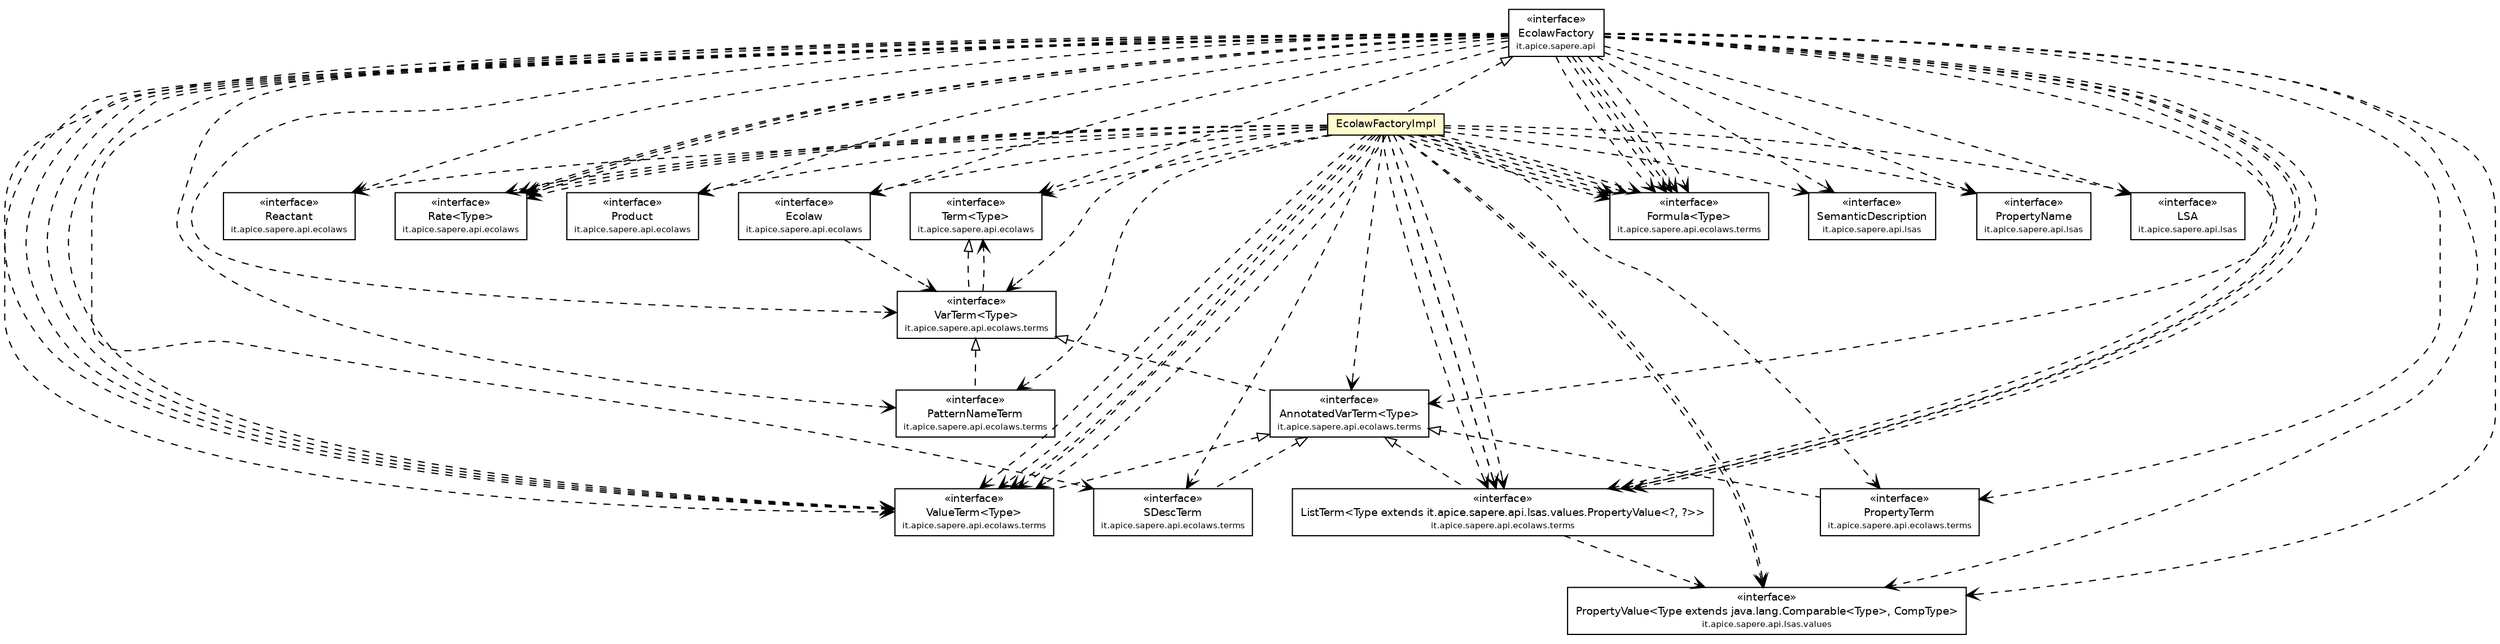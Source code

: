 #!/usr/local/bin/dot
#
# Class diagram 
# Generated by UmlGraph version 4.4 (http://www.spinellis.gr/sw/umlgraph)
#

digraph G {
	edge [fontname="Helvetica",fontsize=10,labelfontname="Helvetica",labelfontsize=10];
	node [fontname="Helvetica",fontsize=10,shape=plaintext];
	// it.apice.sapere.api.EcolawFactory
	c59799 [label=<<table border="0" cellborder="1" cellspacing="0" cellpadding="2" port="p" href="../EcolawFactory.html">
		<tr><td><table border="0" cellspacing="0" cellpadding="1">
			<tr><td> &laquo;interface&raquo; </td></tr>
			<tr><td> EcolawFactory </td></tr>
			<tr><td><font point-size="7.0"> it.apice.sapere.api </font></td></tr>
		</table></td></tr>
		</table>>, fontname="Helvetica", fontcolor="black", fontsize=9.0];
	// it.apice.sapere.api.ecolaws.Term<Type>
	c59800 [label=<<table border="0" cellborder="1" cellspacing="0" cellpadding="2" port="p" href="../ecolaws/Term.html">
		<tr><td><table border="0" cellspacing="0" cellpadding="1">
			<tr><td> &laquo;interface&raquo; </td></tr>
			<tr><td> Term&lt;Type&gt; </td></tr>
			<tr><td><font point-size="7.0"> it.apice.sapere.api.ecolaws </font></td></tr>
		</table></td></tr>
		</table>>, fontname="Helvetica", fontcolor="black", fontsize=9.0];
	// it.apice.sapere.api.ecolaws.Reactant
	c59801 [label=<<table border="0" cellborder="1" cellspacing="0" cellpadding="2" port="p" href="../ecolaws/Reactant.html">
		<tr><td><table border="0" cellspacing="0" cellpadding="1">
			<tr><td> &laquo;interface&raquo; </td></tr>
			<tr><td> Reactant </td></tr>
			<tr><td><font point-size="7.0"> it.apice.sapere.api.ecolaws </font></td></tr>
		</table></td></tr>
		</table>>, fontname="Helvetica", fontcolor="black", fontsize=9.0];
	// it.apice.sapere.api.ecolaws.Rate<Type>
	c59802 [label=<<table border="0" cellborder="1" cellspacing="0" cellpadding="2" port="p" href="../ecolaws/Rate.html">
		<tr><td><table border="0" cellspacing="0" cellpadding="1">
			<tr><td> &laquo;interface&raquo; </td></tr>
			<tr><td> Rate&lt;Type&gt; </td></tr>
			<tr><td><font point-size="7.0"> it.apice.sapere.api.ecolaws </font></td></tr>
		</table></td></tr>
		</table>>, fontname="Helvetica", fontcolor="black", fontsize=9.0];
	// it.apice.sapere.api.ecolaws.Product
	c59803 [label=<<table border="0" cellborder="1" cellspacing="0" cellpadding="2" port="p" href="../ecolaws/Product.html">
		<tr><td><table border="0" cellspacing="0" cellpadding="1">
			<tr><td> &laquo;interface&raquo; </td></tr>
			<tr><td> Product </td></tr>
			<tr><td><font point-size="7.0"> it.apice.sapere.api.ecolaws </font></td></tr>
		</table></td></tr>
		</table>>, fontname="Helvetica", fontcolor="black", fontsize=9.0];
	// it.apice.sapere.api.ecolaws.Ecolaw
	c59805 [label=<<table border="0" cellborder="1" cellspacing="0" cellpadding="2" port="p" href="../ecolaws/Ecolaw.html">
		<tr><td><table border="0" cellspacing="0" cellpadding="1">
			<tr><td> &laquo;interface&raquo; </td></tr>
			<tr><td> Ecolaw </td></tr>
			<tr><td><font point-size="7.0"> it.apice.sapere.api.ecolaws </font></td></tr>
		</table></td></tr>
		</table>>, fontname="Helvetica", fontcolor="black", fontsize=9.0];
	// it.apice.sapere.api.ecolaws.terms.VarTerm<Type>
	c59826 [label=<<table border="0" cellborder="1" cellspacing="0" cellpadding="2" port="p" href="../ecolaws/terms/VarTerm.html">
		<tr><td><table border="0" cellspacing="0" cellpadding="1">
			<tr><td> &laquo;interface&raquo; </td></tr>
			<tr><td> VarTerm&lt;Type&gt; </td></tr>
			<tr><td><font point-size="7.0"> it.apice.sapere.api.ecolaws.terms </font></td></tr>
		</table></td></tr>
		</table>>, fontname="Helvetica", fontcolor="black", fontsize=9.0];
	// it.apice.sapere.api.ecolaws.terms.ValueTerm<Type>
	c59827 [label=<<table border="0" cellborder="1" cellspacing="0" cellpadding="2" port="p" href="../ecolaws/terms/ValueTerm.html">
		<tr><td><table border="0" cellspacing="0" cellpadding="1">
			<tr><td> &laquo;interface&raquo; </td></tr>
			<tr><td> ValueTerm&lt;Type&gt; </td></tr>
			<tr><td><font point-size="7.0"> it.apice.sapere.api.ecolaws.terms </font></td></tr>
		</table></td></tr>
		</table>>, fontname="Helvetica", fontcolor="black", fontsize=9.0];
	// it.apice.sapere.api.ecolaws.terms.SDescTerm
	c59828 [label=<<table border="0" cellborder="1" cellspacing="0" cellpadding="2" port="p" href="../ecolaws/terms/SDescTerm.html">
		<tr><td><table border="0" cellspacing="0" cellpadding="1">
			<tr><td> &laquo;interface&raquo; </td></tr>
			<tr><td> SDescTerm </td></tr>
			<tr><td><font point-size="7.0"> it.apice.sapere.api.ecolaws.terms </font></td></tr>
		</table></td></tr>
		</table>>, fontname="Helvetica", fontcolor="black", fontsize=9.0];
	// it.apice.sapere.api.ecolaws.terms.PropertyTerm
	c59829 [label=<<table border="0" cellborder="1" cellspacing="0" cellpadding="2" port="p" href="../ecolaws/terms/PropertyTerm.html">
		<tr><td><table border="0" cellspacing="0" cellpadding="1">
			<tr><td> &laquo;interface&raquo; </td></tr>
			<tr><td> PropertyTerm </td></tr>
			<tr><td><font point-size="7.0"> it.apice.sapere.api.ecolaws.terms </font></td></tr>
		</table></td></tr>
		</table>>, fontname="Helvetica", fontcolor="black", fontsize=9.0];
	// it.apice.sapere.api.ecolaws.terms.PatternNameTerm
	c59830 [label=<<table border="0" cellborder="1" cellspacing="0" cellpadding="2" port="p" href="../ecolaws/terms/PatternNameTerm.html">
		<tr><td><table border="0" cellspacing="0" cellpadding="1">
			<tr><td> &laquo;interface&raquo; </td></tr>
			<tr><td> PatternNameTerm </td></tr>
			<tr><td><font point-size="7.0"> it.apice.sapere.api.ecolaws.terms </font></td></tr>
		</table></td></tr>
		</table>>, fontname="Helvetica", fontcolor="black", fontsize=9.0];
	// it.apice.sapere.api.ecolaws.terms.ListTerm<Type extends it.apice.sapere.api.lsas.values.PropertyValue<?, ?>>
	c59831 [label=<<table border="0" cellborder="1" cellspacing="0" cellpadding="2" port="p" href="../ecolaws/terms/ListTerm.html">
		<tr><td><table border="0" cellspacing="0" cellpadding="1">
			<tr><td> &laquo;interface&raquo; </td></tr>
			<tr><td> ListTerm&lt;Type extends it.apice.sapere.api.lsas.values.PropertyValue&lt;?, ?&gt;&gt; </td></tr>
			<tr><td><font point-size="7.0"> it.apice.sapere.api.ecolaws.terms </font></td></tr>
		</table></td></tr>
		</table>>, fontname="Helvetica", fontcolor="black", fontsize=9.0];
	// it.apice.sapere.api.ecolaws.terms.Formula<Type>
	c59832 [label=<<table border="0" cellborder="1" cellspacing="0" cellpadding="2" port="p" href="../ecolaws/terms/Formula.html">
		<tr><td><table border="0" cellspacing="0" cellpadding="1">
			<tr><td> &laquo;interface&raquo; </td></tr>
			<tr><td> Formula&lt;Type&gt; </td></tr>
			<tr><td><font point-size="7.0"> it.apice.sapere.api.ecolaws.terms </font></td></tr>
		</table></td></tr>
		</table>>, fontname="Helvetica", fontcolor="black", fontsize=9.0];
	// it.apice.sapere.api.ecolaws.terms.AnnotatedVarTerm<Type>
	c59833 [label=<<table border="0" cellborder="1" cellspacing="0" cellpadding="2" port="p" href="../ecolaws/terms/AnnotatedVarTerm.html">
		<tr><td><table border="0" cellspacing="0" cellpadding="1">
			<tr><td> &laquo;interface&raquo; </td></tr>
			<tr><td> AnnotatedVarTerm&lt;Type&gt; </td></tr>
			<tr><td><font point-size="7.0"> it.apice.sapere.api.ecolaws.terms </font></td></tr>
		</table></td></tr>
		</table>>, fontname="Helvetica", fontcolor="black", fontsize=9.0];
	// it.apice.sapere.api.lsas.SemanticDescription
	c59843 [label=<<table border="0" cellborder="1" cellspacing="0" cellpadding="2" port="p" href="../lsas/SemanticDescription.html">
		<tr><td><table border="0" cellspacing="0" cellpadding="1">
			<tr><td> &laquo;interface&raquo; </td></tr>
			<tr><td> SemanticDescription </td></tr>
			<tr><td><font point-size="7.0"> it.apice.sapere.api.lsas </font></td></tr>
		</table></td></tr>
		</table>>, fontname="Helvetica", fontcolor="black", fontsize=9.0];
	// it.apice.sapere.api.lsas.PropertyName
	c59844 [label=<<table border="0" cellborder="1" cellspacing="0" cellpadding="2" port="p" href="../lsas/PropertyName.html">
		<tr><td><table border="0" cellspacing="0" cellpadding="1">
			<tr><td> &laquo;interface&raquo; </td></tr>
			<tr><td> PropertyName </td></tr>
			<tr><td><font point-size="7.0"> it.apice.sapere.api.lsas </font></td></tr>
		</table></td></tr>
		</table>>, fontname="Helvetica", fontcolor="black", fontsize=9.0];
	// it.apice.sapere.api.lsas.LSA
	c59847 [label=<<table border="0" cellborder="1" cellspacing="0" cellpadding="2" port="p" href="../lsas/LSA.html">
		<tr><td><table border="0" cellspacing="0" cellpadding="1">
			<tr><td> &laquo;interface&raquo; </td></tr>
			<tr><td> LSA </td></tr>
			<tr><td><font point-size="7.0"> it.apice.sapere.api.lsas </font></td></tr>
		</table></td></tr>
		</table>>, fontname="Helvetica", fontcolor="black", fontsize=9.0];
	// it.apice.sapere.api.lsas.values.PropertyValue<Type extends java.lang.Comparable<Type>, CompType>
	c59859 [label=<<table border="0" cellborder="1" cellspacing="0" cellpadding="2" port="p" href="../lsas/values/PropertyValue.html">
		<tr><td><table border="0" cellspacing="0" cellpadding="1">
			<tr><td> &laquo;interface&raquo; </td></tr>
			<tr><td> PropertyValue&lt;Type extends java.lang.Comparable&lt;Type&gt;, CompType&gt; </td></tr>
			<tr><td><font point-size="7.0"> it.apice.sapere.api.lsas.values </font></td></tr>
		</table></td></tr>
		</table>>, fontname="Helvetica", fontcolor="black", fontsize=9.0];
	// it.apice.sapere.api.impl.EcolawFactoryImpl
	c59944 [label=<<table border="0" cellborder="1" cellspacing="0" cellpadding="2" port="p" bgcolor="lemonChiffon" href="./EcolawFactoryImpl.html">
		<tr><td><table border="0" cellspacing="0" cellpadding="1">
			<tr><td> EcolawFactoryImpl </td></tr>
		</table></td></tr>
		</table>>, fontname="Helvetica", fontcolor="black", fontsize=9.0];
	//it.apice.sapere.api.ecolaws.terms.VarTerm<Type> implements it.apice.sapere.api.ecolaws.Term<Type>
	c59800:p -> c59826:p [dir=back,arrowtail=empty,style=dashed];
	//it.apice.sapere.api.ecolaws.terms.ValueTerm<Type> implements it.apice.sapere.api.ecolaws.terms.AnnotatedVarTerm<Type>
	c59833:p -> c59827:p [dir=back,arrowtail=empty,style=dashed];
	//it.apice.sapere.api.ecolaws.terms.SDescTerm implements it.apice.sapere.api.ecolaws.terms.AnnotatedVarTerm<Type>
	c59833:p -> c59828:p [dir=back,arrowtail=empty,style=dashed];
	//it.apice.sapere.api.ecolaws.terms.PropertyTerm implements it.apice.sapere.api.ecolaws.terms.AnnotatedVarTerm<Type>
	c59833:p -> c59829:p [dir=back,arrowtail=empty,style=dashed];
	//it.apice.sapere.api.ecolaws.terms.PatternNameTerm implements it.apice.sapere.api.ecolaws.terms.VarTerm<Type>
	c59826:p -> c59830:p [dir=back,arrowtail=empty,style=dashed];
	//it.apice.sapere.api.ecolaws.terms.ListTerm<Type extends it.apice.sapere.api.lsas.values.PropertyValue<?, ?>> implements it.apice.sapere.api.ecolaws.terms.AnnotatedVarTerm<Type>
	c59833:p -> c59831:p [dir=back,arrowtail=empty,style=dashed];
	//it.apice.sapere.api.ecolaws.terms.AnnotatedVarTerm<Type> implements it.apice.sapere.api.ecolaws.terms.VarTerm<Type>
	c59826:p -> c59833:p [dir=back,arrowtail=empty,style=dashed];
	//it.apice.sapere.api.impl.EcolawFactoryImpl implements it.apice.sapere.api.EcolawFactory
	c59799:p -> c59944:p [dir=back,arrowtail=empty,style=dashed];
	// it.apice.sapere.api.EcolawFactory DEPEND it.apice.sapere.api.ecolaws.Reactant
	c59799:p -> c59801:p [taillabel="", label="", headlabel="", fontname="Helvetica", fontcolor="black", fontsize=10.0, color="black", arrowhead=open, style=dashed];
	// it.apice.sapere.api.EcolawFactory DEPEND it.apice.sapere.api.lsas.values.PropertyValue<Type extends java.lang.Comparable<Type>, CompType>
	c59799:p -> c59859:p [taillabel="", label="", headlabel="", fontname="Helvetica", fontcolor="black", fontsize=10.0, color="black", arrowhead=open, style=dashed];
	// it.apice.sapere.api.EcolawFactory DEPEND it.apice.sapere.api.ecolaws.Ecolaw
	c59799:p -> c59805:p [taillabel="", label="", headlabel="", fontname="Helvetica", fontcolor="black", fontsize=10.0, color="black", arrowhead=open, style=dashed];
	// it.apice.sapere.api.EcolawFactory DEPEND it.apice.sapere.api.ecolaws.terms.PatternNameTerm
	c59799:p -> c59830:p [taillabel="", label="", headlabel="", fontname="Helvetica", fontcolor="black", fontsize=10.0, color="black", arrowhead=open, style=dashed];
	// it.apice.sapere.api.EcolawFactory DEPEND it.apice.sapere.api.ecolaws.terms.AnnotatedVarTerm<Type>
	c59799:p -> c59833:p [taillabel="", label="", headlabel="", fontname="Helvetica", fontcolor="black", fontsize=10.0, color="black", arrowhead=open, style=dashed];
	// it.apice.sapere.api.EcolawFactory DEPEND it.apice.sapere.api.ecolaws.terms.ValueTerm<Type>
	c59799:p -> c59827:p [taillabel="", label="", headlabel="", fontname="Helvetica", fontcolor="black", fontsize=10.0, color="black", arrowhead=open, style=dashed];
	// it.apice.sapere.api.EcolawFactory DEPEND it.apice.sapere.api.lsas.LSA
	c59799:p -> c59847:p [taillabel="", label="", headlabel="", fontname="Helvetica", fontcolor="black", fontsize=10.0, color="black", arrowhead=open, style=dashed];
	// it.apice.sapere.api.EcolawFactory DEPEND it.apice.sapere.api.ecolaws.Rate<Type>
	c59799:p -> c59802:p [taillabel="", label="", headlabel="", fontname="Helvetica", fontcolor="black", fontsize=10.0, color="black", arrowhead=open, style=dashed];
	// it.apice.sapere.api.EcolawFactory DEPEND it.apice.sapere.api.ecolaws.terms.ListTerm<Type extends it.apice.sapere.api.lsas.values.PropertyValue<?, ?>>
	c59799:p -> c59831:p [taillabel="", label="", headlabel="", fontname="Helvetica", fontcolor="black", fontsize=10.0, color="black", arrowhead=open, style=dashed];
	// it.apice.sapere.api.EcolawFactory DEPEND it.apice.sapere.api.ecolaws.terms.ValueTerm<Type>
	c59799:p -> c59827:p [taillabel="", label="", headlabel="", fontname="Helvetica", fontcolor="black", fontsize=10.0, color="black", arrowhead=open, style=dashed];
	// it.apice.sapere.api.EcolawFactory DEPEND it.apice.sapere.api.ecolaws.terms.Formula<Type>
	c59799:p -> c59832:p [taillabel="", label="", headlabel="", fontname="Helvetica", fontcolor="black", fontsize=10.0, color="black", arrowhead=open, style=dashed];
	// it.apice.sapere.api.EcolawFactory DEPEND it.apice.sapere.api.lsas.values.PropertyValue<Type extends java.lang.Comparable<Type>, CompType>
	c59799:p -> c59859:p [taillabel="", label="", headlabel="", fontname="Helvetica", fontcolor="black", fontsize=10.0, color="black", arrowhead=open, style=dashed];
	// it.apice.sapere.api.EcolawFactory DEPEND it.apice.sapere.api.lsas.SemanticDescription
	c59799:p -> c59843:p [taillabel="", label="", headlabel="", fontname="Helvetica", fontcolor="black", fontsize=10.0, color="black", arrowhead=open, style=dashed];
	// it.apice.sapere.api.EcolawFactory DEPEND it.apice.sapere.api.ecolaws.terms.VarTerm<Type>
	c59799:p -> c59826:p [taillabel="", label="", headlabel="", fontname="Helvetica", fontcolor="black", fontsize=10.0, color="black", arrowhead=open, style=dashed];
	// it.apice.sapere.api.EcolawFactory DEPEND it.apice.sapere.api.ecolaws.Rate<Type>
	c59799:p -> c59802:p [taillabel="", label="", headlabel="", fontname="Helvetica", fontcolor="black", fontsize=10.0, color="black", arrowhead=open, style=dashed];
	// it.apice.sapere.api.EcolawFactory DEPEND it.apice.sapere.api.ecolaws.terms.Formula<Type>
	c59799:p -> c59832:p [taillabel="", label="", headlabel="", fontname="Helvetica", fontcolor="black", fontsize=10.0, color="black", arrowhead=open, style=dashed];
	// it.apice.sapere.api.EcolawFactory DEPEND it.apice.sapere.api.ecolaws.terms.SDescTerm
	c59799:p -> c59828:p [taillabel="", label="", headlabel="", fontname="Helvetica", fontcolor="black", fontsize=10.0, color="black", arrowhead=open, style=dashed];
	// it.apice.sapere.api.EcolawFactory DEPEND it.apice.sapere.api.ecolaws.terms.ValueTerm<Type>
	c59799:p -> c59827:p [taillabel="", label="", headlabel="", fontname="Helvetica", fontcolor="black", fontsize=10.0, color="black", arrowhead=open, style=dashed];
	// it.apice.sapere.api.EcolawFactory DEPEND it.apice.sapere.api.ecolaws.terms.ValueTerm<Type>
	c59799:p -> c59827:p [taillabel="", label="", headlabel="", fontname="Helvetica", fontcolor="black", fontsize=10.0, color="black", arrowhead=open, style=dashed];
	// it.apice.sapere.api.EcolawFactory DEPEND it.apice.sapere.api.ecolaws.terms.PropertyTerm
	c59799:p -> c59829:p [taillabel="", label="", headlabel="", fontname="Helvetica", fontcolor="black", fontsize=10.0, color="black", arrowhead=open, style=dashed];
	// it.apice.sapere.api.EcolawFactory DEPEND it.apice.sapere.api.ecolaws.terms.ListTerm<Type extends it.apice.sapere.api.lsas.values.PropertyValue<?, ?>>
	c59799:p -> c59831:p [taillabel="", label="", headlabel="", fontname="Helvetica", fontcolor="black", fontsize=10.0, color="black", arrowhead=open, style=dashed];
	// it.apice.sapere.api.EcolawFactory DEPEND it.apice.sapere.api.ecolaws.terms.Formula<Type>
	c59799:p -> c59832:p [taillabel="", label="", headlabel="", fontname="Helvetica", fontcolor="black", fontsize=10.0, color="black", arrowhead=open, style=dashed];
	// it.apice.sapere.api.EcolawFactory DEPEND it.apice.sapere.api.ecolaws.terms.ValueTerm<Type>
	c59799:p -> c59827:p [taillabel="", label="", headlabel="", fontname="Helvetica", fontcolor="black", fontsize=10.0, color="black", arrowhead=open, style=dashed];
	// it.apice.sapere.api.EcolawFactory DEPEND it.apice.sapere.api.ecolaws.Product
	c59799:p -> c59803:p [taillabel="", label="", headlabel="", fontname="Helvetica", fontcolor="black", fontsize=10.0, color="black", arrowhead=open, style=dashed];
	// it.apice.sapere.api.EcolawFactory DEPEND it.apice.sapere.api.ecolaws.terms.ListTerm<Type extends it.apice.sapere.api.lsas.values.PropertyValue<?, ?>>
	c59799:p -> c59831:p [taillabel="", label="", headlabel="", fontname="Helvetica", fontcolor="black", fontsize=10.0, color="black", arrowhead=open, style=dashed];
	// it.apice.sapere.api.EcolawFactory DEPEND it.apice.sapere.api.ecolaws.terms.Formula<Type>
	c59799:p -> c59832:p [taillabel="", label="", headlabel="", fontname="Helvetica", fontcolor="black", fontsize=10.0, color="black", arrowhead=open, style=dashed];
	// it.apice.sapere.api.EcolawFactory DEPEND it.apice.sapere.api.ecolaws.Rate<Type>
	c59799:p -> c59802:p [taillabel="", label="", headlabel="", fontname="Helvetica", fontcolor="black", fontsize=10.0, color="black", arrowhead=open, style=dashed];
	// it.apice.sapere.api.EcolawFactory DEPEND it.apice.sapere.api.ecolaws.terms.Formula<Type>
	c59799:p -> c59832:p [taillabel="", label="", headlabel="", fontname="Helvetica", fontcolor="black", fontsize=10.0, color="black", arrowhead=open, style=dashed];
	// it.apice.sapere.api.EcolawFactory DEPEND it.apice.sapere.api.lsas.PropertyName
	c59799:p -> c59844:p [taillabel="", label="", headlabel="", fontname="Helvetica", fontcolor="black", fontsize=10.0, color="black", arrowhead=open, style=dashed];
	// it.apice.sapere.api.EcolawFactory DEPEND it.apice.sapere.api.ecolaws.Term<Type>
	c59799:p -> c59800:p [taillabel="", label="", headlabel="", fontname="Helvetica", fontcolor="black", fontsize=10.0, color="black", arrowhead=open, style=dashed];
	// it.apice.sapere.api.EcolawFactory DEPEND it.apice.sapere.api.ecolaws.terms.ListTerm<Type extends it.apice.sapere.api.lsas.values.PropertyValue<?, ?>>
	c59799:p -> c59831:p [taillabel="", label="", headlabel="", fontname="Helvetica", fontcolor="black", fontsize=10.0, color="black", arrowhead=open, style=dashed];
	// it.apice.sapere.api.ecolaws.Ecolaw DEPEND it.apice.sapere.api.ecolaws.terms.VarTerm<Type>
	c59805:p -> c59826:p [taillabel="", label="", headlabel="", fontname="Helvetica", fontcolor="black", fontsize=10.0, color="black", arrowhead=open, style=dashed];
	// it.apice.sapere.api.ecolaws.terms.VarTerm<Type> DEPEND it.apice.sapere.api.ecolaws.Term<Type>
	c59826:p -> c59800:p [taillabel="", label="", headlabel="", fontname="Helvetica", fontcolor="black", fontsize=10.0, color="black", arrowhead=open, style=dashed];
	// it.apice.sapere.api.ecolaws.terms.ListTerm<Type extends it.apice.sapere.api.lsas.values.PropertyValue<?, ?>> DEPEND it.apice.sapere.api.lsas.values.PropertyValue<Type extends java.lang.Comparable<Type>, CompType>
	c59831:p -> c59859:p [taillabel="", label="", headlabel="", fontname="Helvetica", fontcolor="black", fontsize=10.0, color="black", arrowhead=open, style=dashed];
	// it.apice.sapere.api.impl.EcolawFactoryImpl DEPEND it.apice.sapere.api.ecolaws.Reactant
	c59944:p -> c59801:p [taillabel="", label="", headlabel="", fontname="Helvetica", fontcolor="black", fontsize=10.0, color="black", arrowhead=open, style=dashed];
	// it.apice.sapere.api.impl.EcolawFactoryImpl DEPEND it.apice.sapere.api.ecolaws.Rate<Type>
	c59944:p -> c59802:p [taillabel="", label="", headlabel="", fontname="Helvetica", fontcolor="black", fontsize=10.0, color="black", arrowhead=open, style=dashed];
	// it.apice.sapere.api.impl.EcolawFactoryImpl DEPEND it.apice.sapere.api.ecolaws.Ecolaw
	c59944:p -> c59805:p [taillabel="", label="", headlabel="", fontname="Helvetica", fontcolor="black", fontsize=10.0, color="black", arrowhead=open, style=dashed];
	// it.apice.sapere.api.impl.EcolawFactoryImpl DEPEND it.apice.sapere.api.ecolaws.terms.ListTerm<Type extends it.apice.sapere.api.lsas.values.PropertyValue<?, ?>>
	c59944:p -> c59831:p [taillabel="", label="", headlabel="", fontname="Helvetica", fontcolor="black", fontsize=10.0, color="black", arrowhead=open, style=dashed];
	// it.apice.sapere.api.impl.EcolawFactoryImpl DEPEND it.apice.sapere.api.ecolaws.Rate<Type>
	c59944:p -> c59802:p [taillabel="", label="", headlabel="", fontname="Helvetica", fontcolor="black", fontsize=10.0, color="black", arrowhead=open, style=dashed];
	// it.apice.sapere.api.impl.EcolawFactoryImpl DEPEND it.apice.sapere.api.ecolaws.terms.PatternNameTerm
	c59944:p -> c59830:p [taillabel="", label="", headlabel="", fontname="Helvetica", fontcolor="black", fontsize=10.0, color="black", arrowhead=open, style=dashed];
	// it.apice.sapere.api.impl.EcolawFactoryImpl DEPEND it.apice.sapere.api.ecolaws.terms.ValueTerm<Type>
	c59944:p -> c59827:p [taillabel="", label="", headlabel="", fontname="Helvetica", fontcolor="black", fontsize=10.0, color="black", arrowhead=open, style=dashed];
	// it.apice.sapere.api.impl.EcolawFactoryImpl DEPEND it.apice.sapere.api.lsas.LSA
	c59944:p -> c59847:p [taillabel="", label="", headlabel="", fontname="Helvetica", fontcolor="black", fontsize=10.0, color="black", arrowhead=open, style=dashed];
	// it.apice.sapere.api.impl.EcolawFactoryImpl DEPEND it.apice.sapere.api.ecolaws.terms.ValueTerm<Type>
	c59944:p -> c59827:p [taillabel="", label="", headlabel="", fontname="Helvetica", fontcolor="black", fontsize=10.0, color="black", arrowhead=open, style=dashed];
	// it.apice.sapere.api.impl.EcolawFactoryImpl DEPEND it.apice.sapere.api.ecolaws.terms.Formula<Type>
	c59944:p -> c59832:p [taillabel="", label="", headlabel="", fontname="Helvetica", fontcolor="black", fontsize=10.0, color="black", arrowhead=open, style=dashed];
	// it.apice.sapere.api.impl.EcolawFactoryImpl DEPEND it.apice.sapere.api.ecolaws.terms.ListTerm<Type extends it.apice.sapere.api.lsas.values.PropertyValue<?, ?>>
	c59944:p -> c59831:p [taillabel="", label="", headlabel="", fontname="Helvetica", fontcolor="black", fontsize=10.0, color="black", arrowhead=open, style=dashed];
	// it.apice.sapere.api.impl.EcolawFactoryImpl DEPEND it.apice.sapere.api.ecolaws.terms.Formula<Type>
	c59944:p -> c59832:p [taillabel="", label="", headlabel="", fontname="Helvetica", fontcolor="black", fontsize=10.0, color="black", arrowhead=open, style=dashed];
	// it.apice.sapere.api.impl.EcolawFactoryImpl DEPEND it.apice.sapere.api.ecolaws.terms.ValueTerm<Type>
	c59944:p -> c59827:p [taillabel="", label="", headlabel="", fontname="Helvetica", fontcolor="black", fontsize=10.0, color="black", arrowhead=open, style=dashed];
	// it.apice.sapere.api.impl.EcolawFactoryImpl DEPEND it.apice.sapere.api.lsas.SemanticDescription
	c59944:p -> c59843:p [taillabel="", label="", headlabel="", fontname="Helvetica", fontcolor="black", fontsize=10.0, color="black", arrowhead=open, style=dashed];
	// it.apice.sapere.api.impl.EcolawFactoryImpl DEPEND it.apice.sapere.api.ecolaws.terms.ListTerm<Type extends it.apice.sapere.api.lsas.values.PropertyValue<?, ?>>
	c59944:p -> c59831:p [taillabel="", label="", headlabel="", fontname="Helvetica", fontcolor="black", fontsize=10.0, color="black", arrowhead=open, style=dashed];
	// it.apice.sapere.api.impl.EcolawFactoryImpl DEPEND it.apice.sapere.api.ecolaws.terms.SDescTerm
	c59944:p -> c59828:p [taillabel="", label="", headlabel="", fontname="Helvetica", fontcolor="black", fontsize=10.0, color="black", arrowhead=open, style=dashed];
	// it.apice.sapere.api.impl.EcolawFactoryImpl DEPEND it.apice.sapere.api.ecolaws.terms.PropertyTerm
	c59944:p -> c59829:p [taillabel="", label="", headlabel="", fontname="Helvetica", fontcolor="black", fontsize=10.0, color="black", arrowhead=open, style=dashed];
	// it.apice.sapere.api.impl.EcolawFactoryImpl DEPEND it.apice.sapere.api.ecolaws.terms.Formula<Type>
	c59944:p -> c59832:p [taillabel="", label="", headlabel="", fontname="Helvetica", fontcolor="black", fontsize=10.0, color="black", arrowhead=open, style=dashed];
	// it.apice.sapere.api.impl.EcolawFactoryImpl DEPEND it.apice.sapere.api.ecolaws.terms.ListTerm<Type extends it.apice.sapere.api.lsas.values.PropertyValue<?, ?>>
	c59944:p -> c59831:p [taillabel="", label="", headlabel="", fontname="Helvetica", fontcolor="black", fontsize=10.0, color="black", arrowhead=open, style=dashed];
	// it.apice.sapere.api.impl.EcolawFactoryImpl DEPEND it.apice.sapere.api.ecolaws.terms.VarTerm<Type>
	c59944:p -> c59826:p [taillabel="", label="", headlabel="", fontname="Helvetica", fontcolor="black", fontsize=10.0, color="black", arrowhead=open, style=dashed];
	// it.apice.sapere.api.impl.EcolawFactoryImpl DEPEND it.apice.sapere.api.ecolaws.terms.AnnotatedVarTerm<Type>
	c59944:p -> c59833:p [taillabel="", label="", headlabel="", fontname="Helvetica", fontcolor="black", fontsize=10.0, color="black", arrowhead=open, style=dashed];
	// it.apice.sapere.api.impl.EcolawFactoryImpl DEPEND it.apice.sapere.api.ecolaws.Product
	c59944:p -> c59803:p [taillabel="", label="", headlabel="", fontname="Helvetica", fontcolor="black", fontsize=10.0, color="black", arrowhead=open, style=dashed];
	// it.apice.sapere.api.impl.EcolawFactoryImpl DEPEND it.apice.sapere.api.ecolaws.terms.ValueTerm<Type>
	c59944:p -> c59827:p [taillabel="", label="", headlabel="", fontname="Helvetica", fontcolor="black", fontsize=10.0, color="black", arrowhead=open, style=dashed];
	// it.apice.sapere.api.impl.EcolawFactoryImpl DEPEND it.apice.sapere.api.ecolaws.Term<Type>
	c59944:p -> c59800:p [taillabel="", label="", headlabel="", fontname="Helvetica", fontcolor="black", fontsize=10.0, color="black", arrowhead=open, style=dashed];
	// it.apice.sapere.api.impl.EcolawFactoryImpl DEPEND it.apice.sapere.api.ecolaws.terms.Formula<Type>
	c59944:p -> c59832:p [taillabel="", label="", headlabel="", fontname="Helvetica", fontcolor="black", fontsize=10.0, color="black", arrowhead=open, style=dashed];
	// it.apice.sapere.api.impl.EcolawFactoryImpl DEPEND it.apice.sapere.api.lsas.values.PropertyValue<Type extends java.lang.Comparable<Type>, CompType>
	c59944:p -> c59859:p [taillabel="", label="", headlabel="", fontname="Helvetica", fontcolor="black", fontsize=10.0, color="black", arrowhead=open, style=dashed];
	// it.apice.sapere.api.impl.EcolawFactoryImpl DEPEND it.apice.sapere.api.lsas.PropertyName
	c59944:p -> c59844:p [taillabel="", label="", headlabel="", fontname="Helvetica", fontcolor="black", fontsize=10.0, color="black", arrowhead=open, style=dashed];
	// it.apice.sapere.api.impl.EcolawFactoryImpl DEPEND it.apice.sapere.api.ecolaws.terms.Formula<Type>
	c59944:p -> c59832:p [taillabel="", label="", headlabel="", fontname="Helvetica", fontcolor="black", fontsize=10.0, color="black", arrowhead=open, style=dashed];
	// it.apice.sapere.api.impl.EcolawFactoryImpl DEPEND it.apice.sapere.api.lsas.values.PropertyValue<Type extends java.lang.Comparable<Type>, CompType>
	c59944:p -> c59859:p [taillabel="", label="", headlabel="", fontname="Helvetica", fontcolor="black", fontsize=10.0, color="black", arrowhead=open, style=dashed];
	// it.apice.sapere.api.impl.EcolawFactoryImpl DEPEND it.apice.sapere.api.ecolaws.terms.ValueTerm<Type>
	c59944:p -> c59827:p [taillabel="", label="", headlabel="", fontname="Helvetica", fontcolor="black", fontsize=10.0, color="black", arrowhead=open, style=dashed];
	// it.apice.sapere.api.impl.EcolawFactoryImpl DEPEND it.apice.sapere.api.ecolaws.Rate<Type>
	c59944:p -> c59802:p [taillabel="", label="", headlabel="", fontname="Helvetica", fontcolor="black", fontsize=10.0, color="black", arrowhead=open, style=dashed];
}

